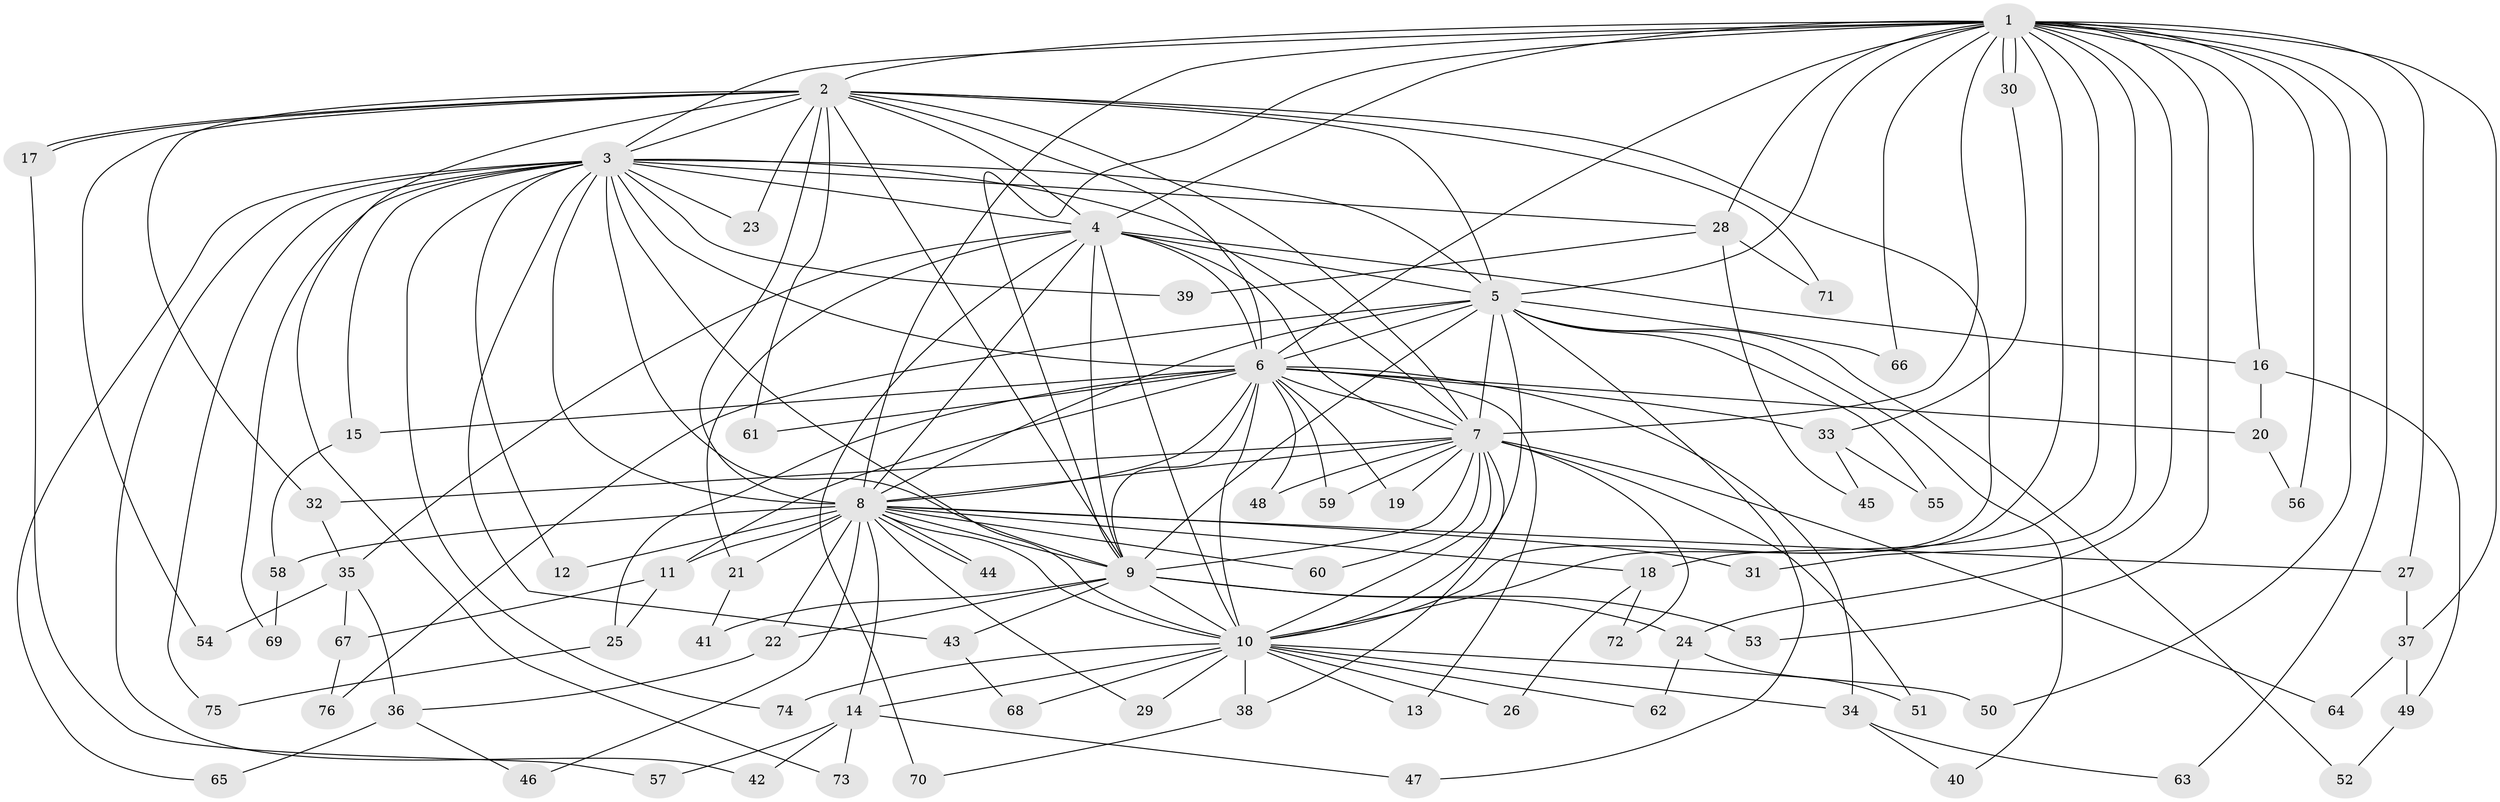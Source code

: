 // Generated by graph-tools (version 1.1) at 2025/01/03/09/25 03:01:15]
// undirected, 76 vertices, 177 edges
graph export_dot {
graph [start="1"]
  node [color=gray90,style=filled];
  1;
  2;
  3;
  4;
  5;
  6;
  7;
  8;
  9;
  10;
  11;
  12;
  13;
  14;
  15;
  16;
  17;
  18;
  19;
  20;
  21;
  22;
  23;
  24;
  25;
  26;
  27;
  28;
  29;
  30;
  31;
  32;
  33;
  34;
  35;
  36;
  37;
  38;
  39;
  40;
  41;
  42;
  43;
  44;
  45;
  46;
  47;
  48;
  49;
  50;
  51;
  52;
  53;
  54;
  55;
  56;
  57;
  58;
  59;
  60;
  61;
  62;
  63;
  64;
  65;
  66;
  67;
  68;
  69;
  70;
  71;
  72;
  73;
  74;
  75;
  76;
  1 -- 2;
  1 -- 3;
  1 -- 4;
  1 -- 5;
  1 -- 6;
  1 -- 7;
  1 -- 8;
  1 -- 9;
  1 -- 10;
  1 -- 16;
  1 -- 18;
  1 -- 24;
  1 -- 27;
  1 -- 28;
  1 -- 30;
  1 -- 30;
  1 -- 31;
  1 -- 37;
  1 -- 50;
  1 -- 53;
  1 -- 56;
  1 -- 63;
  1 -- 66;
  2 -- 3;
  2 -- 4;
  2 -- 5;
  2 -- 6;
  2 -- 7;
  2 -- 8;
  2 -- 9;
  2 -- 10;
  2 -- 17;
  2 -- 17;
  2 -- 23;
  2 -- 32;
  2 -- 54;
  2 -- 61;
  2 -- 71;
  2 -- 73;
  3 -- 4;
  3 -- 5;
  3 -- 6;
  3 -- 7;
  3 -- 8;
  3 -- 9;
  3 -- 10;
  3 -- 12;
  3 -- 15;
  3 -- 23;
  3 -- 28;
  3 -- 39;
  3 -- 42;
  3 -- 43;
  3 -- 65;
  3 -- 69;
  3 -- 74;
  3 -- 75;
  4 -- 5;
  4 -- 6;
  4 -- 7;
  4 -- 8;
  4 -- 9;
  4 -- 10;
  4 -- 16;
  4 -- 21;
  4 -- 35;
  4 -- 70;
  5 -- 6;
  5 -- 7;
  5 -- 8;
  5 -- 9;
  5 -- 10;
  5 -- 40;
  5 -- 47;
  5 -- 52;
  5 -- 55;
  5 -- 66;
  5 -- 76;
  6 -- 7;
  6 -- 8;
  6 -- 9;
  6 -- 10;
  6 -- 11;
  6 -- 13;
  6 -- 15;
  6 -- 19;
  6 -- 20;
  6 -- 25;
  6 -- 33;
  6 -- 34;
  6 -- 48;
  6 -- 59;
  6 -- 61;
  7 -- 8;
  7 -- 9;
  7 -- 10;
  7 -- 19;
  7 -- 32;
  7 -- 38;
  7 -- 48;
  7 -- 51;
  7 -- 59;
  7 -- 60;
  7 -- 64;
  7 -- 72;
  8 -- 9;
  8 -- 10;
  8 -- 11;
  8 -- 12;
  8 -- 14;
  8 -- 18;
  8 -- 21;
  8 -- 22;
  8 -- 27;
  8 -- 29;
  8 -- 31;
  8 -- 44;
  8 -- 44;
  8 -- 46;
  8 -- 58;
  8 -- 60;
  9 -- 10;
  9 -- 22;
  9 -- 24;
  9 -- 41;
  9 -- 43;
  9 -- 53;
  10 -- 13;
  10 -- 14;
  10 -- 26;
  10 -- 29;
  10 -- 34;
  10 -- 38;
  10 -- 50;
  10 -- 62;
  10 -- 68;
  10 -- 74;
  11 -- 25;
  11 -- 67;
  14 -- 42;
  14 -- 47;
  14 -- 57;
  14 -- 73;
  15 -- 58;
  16 -- 20;
  16 -- 49;
  17 -- 57;
  18 -- 26;
  18 -- 72;
  20 -- 56;
  21 -- 41;
  22 -- 36;
  24 -- 51;
  24 -- 62;
  25 -- 75;
  27 -- 37;
  28 -- 39;
  28 -- 45;
  28 -- 71;
  30 -- 33;
  32 -- 35;
  33 -- 45;
  33 -- 55;
  34 -- 40;
  34 -- 63;
  35 -- 36;
  35 -- 54;
  35 -- 67;
  36 -- 46;
  36 -- 65;
  37 -- 49;
  37 -- 64;
  38 -- 70;
  43 -- 68;
  49 -- 52;
  58 -- 69;
  67 -- 76;
}
